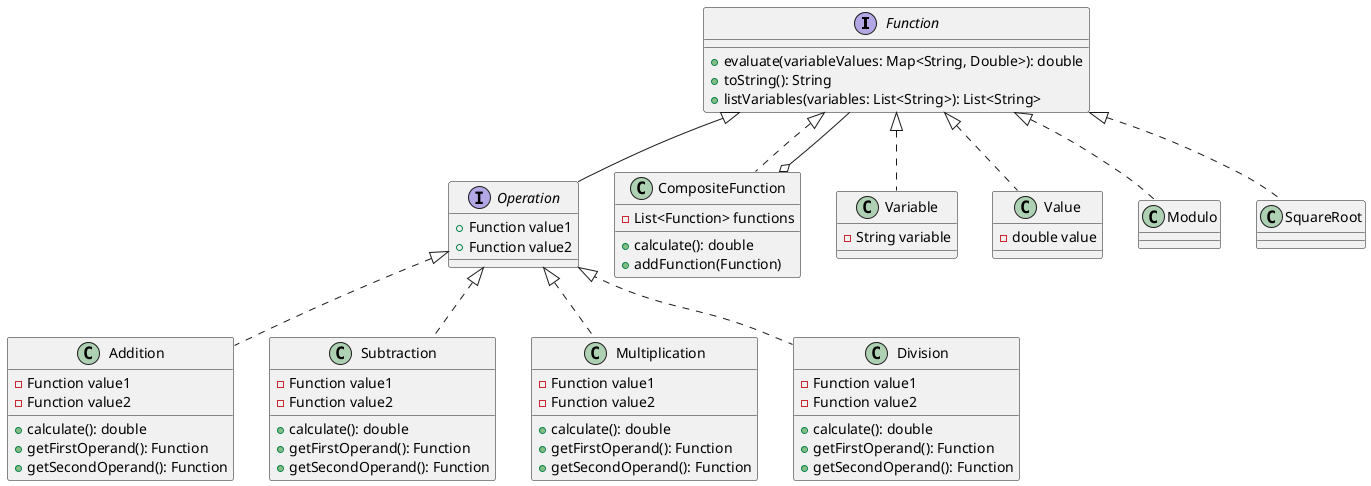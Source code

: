 @startuml

interface Function {
    + evaluate(variableValues: Map<String, Double>): double
    + toString(): String
    + listVariables(variables: List<String>): List<String>
}

interface Operation extends Function {
    +Function value1
    +Function value2
}

class CompositeFunction implements Function {
    -List<Function> functions

    +calculate(): double
    +addFunction(Function)
}

class Addition implements Operation {
    -Function value1
    -Function value2

    +calculate(): double
    +getFirstOperand(): Function
    +getSecondOperand(): Function
}

class Subtraction implements Operation {
    -Function value1
    -Function value2

    +calculate(): double
    +getFirstOperand(): Function
    +getSecondOperand(): Function
}

class Multiplication implements Operation {
    -Function value1
    -Function value2

    +calculate(): double
    +getFirstOperand(): Function
    +getSecondOperand(): Function
}

class Division implements Operation {
    -Function value1
    -Function value2

    +calculate(): double
    +getFirstOperand(): Function
    +getSecondOperand(): Function
}

class Variable implements Function {
    -String variable



}

class Value implements Function {
    -double value


}

class Modulo implements Function {

}

class SquareRoot implements Function {

}







CompositeFunction o-- Function

@enduml
